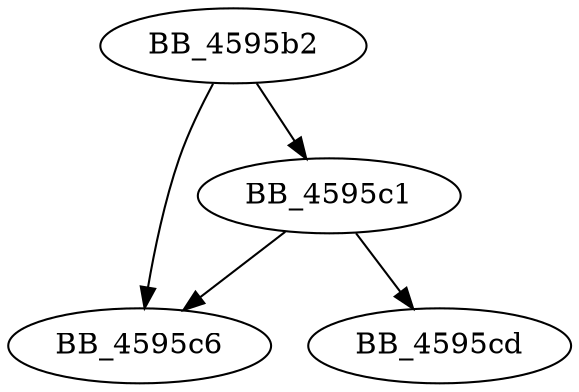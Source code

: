 DiGraph sub_4595B2{
BB_4595b2->BB_4595c1
BB_4595b2->BB_4595c6
BB_4595c1->BB_4595c6
BB_4595c1->BB_4595cd
}
